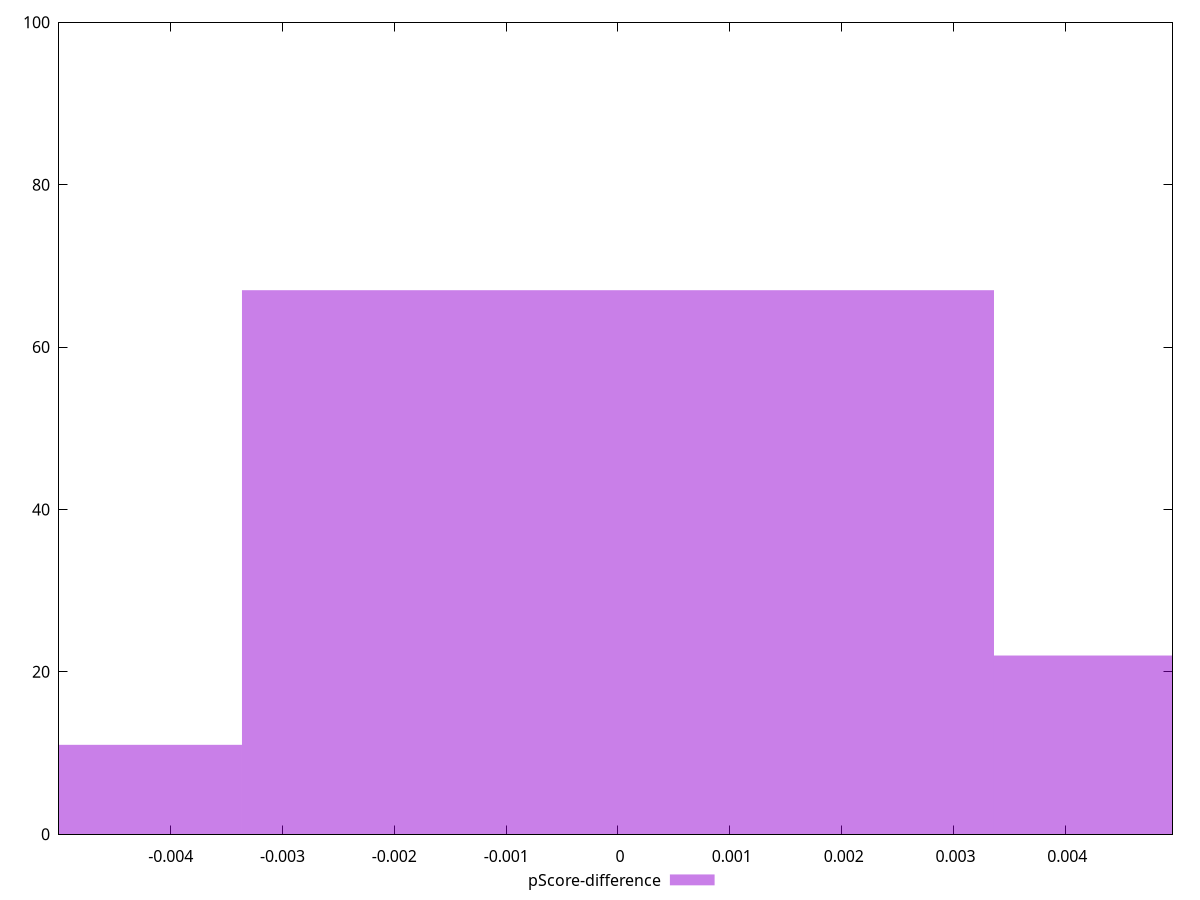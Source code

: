 reset

$pScoreDifference <<EOF
0 67
0.006724504394803449 22
-0.006724504394803449 11
EOF

set key outside below
set boxwidth 0.006724504394803449
set xrange [-0.0049983497687901:0.004958489300694091]
set yrange [0:100]
set trange [0:100]
set style fill transparent solid 0.5 noborder
set terminal svg size 640, 490 enhanced background rgb 'white'
set output "reports/report_00031_2021-02-24T23-18-18.084Z/total-blocking-time/samples/astro/pScore-difference/histogram.svg"

plot $pScoreDifference title "pScore-difference" with boxes

reset
